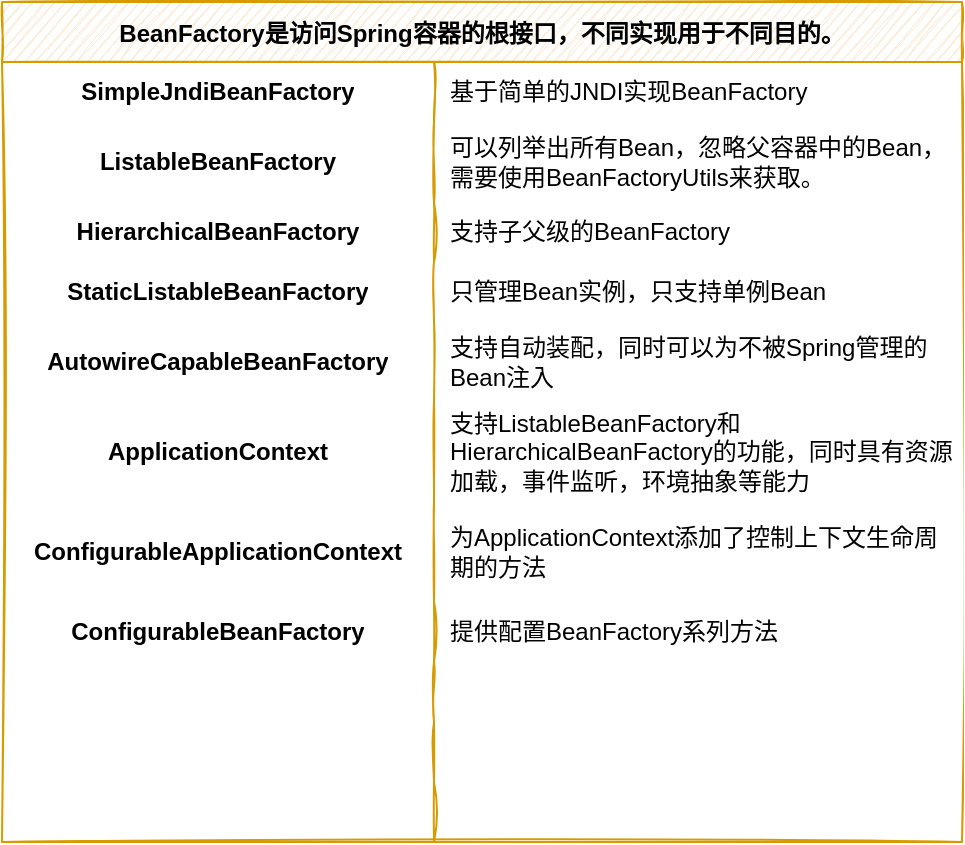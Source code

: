 <mxfile version="20.3.0" type="device"><diagram id="BPN8Oy1SWn02bnTermNS" name="第 1 页"><mxGraphModel dx="558" dy="996" grid="1" gridSize="10" guides="1" tooltips="1" connect="1" arrows="1" fold="1" page="0" pageScale="1" pageWidth="1920" pageHeight="1200" background="none" math="0" shadow="0"><root><mxCell id="0"/><mxCell id="1" parent="0"/><mxCell id="W4uXhPRcQ5qTGRU44rSs-2" value="BeanFactory是访问Spring容器的根接口，不同实现用于不同目的。" style="shape=table;startSize=30;container=1;collapsible=0;childLayout=tableLayout;fixedRows=1;rowLines=0;fontStyle=1;labelBackgroundColor=none;labelBorderColor=none;sketch=1;fillColor=#ffe6cc;strokeColor=#d79b00;" parent="1" vertex="1"><mxGeometry x="700" y="-160" width="480" height="420" as="geometry"/></mxCell><mxCell id="W4uXhPRcQ5qTGRU44rSs-3" value="" style="shape=tableRow;horizontal=0;startSize=0;swimlaneHead=0;swimlaneBody=0;top=0;left=0;bottom=0;right=0;collapsible=0;dropTarget=0;fillColor=none;points=[[0,0.5],[1,0.5]];portConstraint=eastwest;labelBackgroundColor=none;labelBorderColor=none;sketch=1;" parent="W4uXhPRcQ5qTGRU44rSs-2" vertex="1"><mxGeometry y="30" width="480" height="30" as="geometry"/></mxCell><mxCell id="W4uXhPRcQ5qTGRU44rSs-4" value="SimpleJndiBeanFactory" style="shape=partialRectangle;html=1;whiteSpace=wrap;connectable=0;fillColor=none;top=0;left=0;bottom=0;right=0;overflow=hidden;pointerEvents=1;labelBackgroundColor=none;labelBorderColor=none;sketch=1;fontStyle=1" parent="W4uXhPRcQ5qTGRU44rSs-3" vertex="1"><mxGeometry width="216" height="30" as="geometry"><mxRectangle width="216" height="30" as="alternateBounds"/></mxGeometry></mxCell><mxCell id="W4uXhPRcQ5qTGRU44rSs-5" value="基于简单的JNDI实现BeanFactory" style="shape=partialRectangle;html=1;whiteSpace=wrap;connectable=0;fillColor=none;top=0;left=0;bottom=0;right=0;align=left;spacingLeft=6;overflow=hidden;labelBackgroundColor=none;labelBorderColor=none;sketch=1;" parent="W4uXhPRcQ5qTGRU44rSs-3" vertex="1"><mxGeometry x="216" width="264" height="30" as="geometry"><mxRectangle width="264" height="30" as="alternateBounds"/></mxGeometry></mxCell><mxCell id="W4uXhPRcQ5qTGRU44rSs-6" value="" style="shape=tableRow;horizontal=0;startSize=0;swimlaneHead=0;swimlaneBody=0;top=0;left=0;bottom=0;right=0;collapsible=0;dropTarget=0;fillColor=none;points=[[0,0.5],[1,0.5]];portConstraint=eastwest;labelBackgroundColor=none;labelBorderColor=none;sketch=1;" parent="W4uXhPRcQ5qTGRU44rSs-2" vertex="1"><mxGeometry y="60" width="480" height="40" as="geometry"/></mxCell><mxCell id="W4uXhPRcQ5qTGRU44rSs-7" value="ListableBeanFactory" style="shape=partialRectangle;html=1;whiteSpace=wrap;connectable=0;fillColor=none;top=0;left=0;bottom=0;right=0;overflow=hidden;labelBackgroundColor=none;labelBorderColor=none;sketch=1;fontStyle=1" parent="W4uXhPRcQ5qTGRU44rSs-6" vertex="1"><mxGeometry width="216" height="40" as="geometry"><mxRectangle width="216" height="40" as="alternateBounds"/></mxGeometry></mxCell><mxCell id="W4uXhPRcQ5qTGRU44rSs-8" value="可以列举出所有Bean，忽略父容器中的Bean，需要使用BeanFactoryUtils来获取。" style="shape=partialRectangle;html=1;whiteSpace=wrap;connectable=0;fillColor=none;top=0;left=0;bottom=0;right=0;align=left;spacingLeft=6;overflow=hidden;labelBackgroundColor=none;labelBorderColor=none;sketch=1;" parent="W4uXhPRcQ5qTGRU44rSs-6" vertex="1"><mxGeometry x="216" width="264" height="40" as="geometry"><mxRectangle width="264" height="40" as="alternateBounds"/></mxGeometry></mxCell><mxCell id="W4uXhPRcQ5qTGRU44rSs-9" value="" style="shape=tableRow;horizontal=0;startSize=0;swimlaneHead=0;swimlaneBody=0;top=0;left=0;bottom=0;right=0;collapsible=0;dropTarget=0;fillColor=none;points=[[0,0.5],[1,0.5]];portConstraint=eastwest;labelBackgroundColor=none;labelBorderColor=none;sketch=1;" parent="W4uXhPRcQ5qTGRU44rSs-2" vertex="1"><mxGeometry y="100" width="480" height="30" as="geometry"/></mxCell><mxCell id="W4uXhPRcQ5qTGRU44rSs-10" value="HierarchicalBeanFactory" style="shape=partialRectangle;html=1;whiteSpace=wrap;connectable=0;fillColor=none;top=0;left=0;bottom=0;right=0;overflow=hidden;labelBackgroundColor=none;labelBorderColor=none;sketch=1;fontStyle=1" parent="W4uXhPRcQ5qTGRU44rSs-9" vertex="1"><mxGeometry width="216" height="30" as="geometry"><mxRectangle width="216" height="30" as="alternateBounds"/></mxGeometry></mxCell><mxCell id="W4uXhPRcQ5qTGRU44rSs-11" value="支持子父级的BeanFactory" style="shape=partialRectangle;html=1;whiteSpace=wrap;connectable=0;fillColor=none;top=0;left=0;bottom=0;right=0;align=left;spacingLeft=6;overflow=hidden;labelBackgroundColor=none;labelBorderColor=none;sketch=1;" parent="W4uXhPRcQ5qTGRU44rSs-9" vertex="1"><mxGeometry x="216" width="264" height="30" as="geometry"><mxRectangle width="264" height="30" as="alternateBounds"/></mxGeometry></mxCell><mxCell id="W4uXhPRcQ5qTGRU44rSs-33" style="shape=tableRow;horizontal=0;startSize=0;swimlaneHead=0;swimlaneBody=0;top=0;left=0;bottom=0;right=0;collapsible=0;dropTarget=0;fillColor=none;points=[[0,0.5],[1,0.5]];portConstraint=eastwest;labelBackgroundColor=none;labelBorderColor=none;sketch=1;" parent="W4uXhPRcQ5qTGRU44rSs-2" vertex="1"><mxGeometry y="130" width="480" height="30" as="geometry"/></mxCell><mxCell id="W4uXhPRcQ5qTGRU44rSs-34" value="StaticListableBeanFactory" style="shape=partialRectangle;html=1;whiteSpace=wrap;connectable=0;fillColor=none;top=0;left=0;bottom=0;right=0;overflow=hidden;labelBackgroundColor=none;labelBorderColor=none;sketch=1;fontStyle=1" parent="W4uXhPRcQ5qTGRU44rSs-33" vertex="1"><mxGeometry width="216" height="30" as="geometry"><mxRectangle width="216" height="30" as="alternateBounds"/></mxGeometry></mxCell><mxCell id="W4uXhPRcQ5qTGRU44rSs-35" value="只管理Bean实例，只支持单例Bean" style="shape=partialRectangle;html=1;whiteSpace=wrap;connectable=0;fillColor=none;top=0;left=0;bottom=0;right=0;align=left;spacingLeft=6;overflow=hidden;labelBackgroundColor=none;labelBorderColor=none;sketch=1;" parent="W4uXhPRcQ5qTGRU44rSs-33" vertex="1"><mxGeometry x="216" width="264" height="30" as="geometry"><mxRectangle width="264" height="30" as="alternateBounds"/></mxGeometry></mxCell><mxCell id="W4uXhPRcQ5qTGRU44rSs-30" style="shape=tableRow;horizontal=0;startSize=0;swimlaneHead=0;swimlaneBody=0;top=0;left=0;bottom=0;right=0;collapsible=0;dropTarget=0;fillColor=none;points=[[0,0.5],[1,0.5]];portConstraint=eastwest;labelBackgroundColor=none;labelBorderColor=none;sketch=1;" parent="W4uXhPRcQ5qTGRU44rSs-2" vertex="1"><mxGeometry y="160" width="480" height="40" as="geometry"/></mxCell><mxCell id="W4uXhPRcQ5qTGRU44rSs-31" value="AutowireCapableBeanFactory" style="shape=partialRectangle;html=1;whiteSpace=wrap;connectable=0;fillColor=none;top=0;left=0;bottom=0;right=0;overflow=hidden;labelBackgroundColor=none;labelBorderColor=none;sketch=1;fontStyle=1" parent="W4uXhPRcQ5qTGRU44rSs-30" vertex="1"><mxGeometry width="216" height="40" as="geometry"><mxRectangle width="216" height="40" as="alternateBounds"/></mxGeometry></mxCell><mxCell id="W4uXhPRcQ5qTGRU44rSs-32" value="支持自动装配，同时可以为不被Spring管理的Bean注入" style="shape=partialRectangle;html=1;whiteSpace=wrap;connectable=0;fillColor=none;top=0;left=0;bottom=0;right=0;align=left;spacingLeft=6;overflow=hidden;labelBackgroundColor=none;labelBorderColor=none;sketch=1;" parent="W4uXhPRcQ5qTGRU44rSs-30" vertex="1"><mxGeometry x="216" width="264" height="40" as="geometry"><mxRectangle width="264" height="40" as="alternateBounds"/></mxGeometry></mxCell><mxCell id="W4uXhPRcQ5qTGRU44rSs-27" style="shape=tableRow;horizontal=0;startSize=0;swimlaneHead=0;swimlaneBody=0;top=0;left=0;bottom=0;right=0;collapsible=0;dropTarget=0;fillColor=none;points=[[0,0.5],[1,0.5]];portConstraint=eastwest;labelBackgroundColor=none;labelBorderColor=none;sketch=1;" parent="W4uXhPRcQ5qTGRU44rSs-2" vertex="1"><mxGeometry y="200" width="480" height="50" as="geometry"/></mxCell><mxCell id="W4uXhPRcQ5qTGRU44rSs-28" value="ApplicationContext" style="shape=partialRectangle;html=1;whiteSpace=wrap;connectable=0;fillColor=none;top=0;left=0;bottom=0;right=0;overflow=hidden;labelBackgroundColor=none;labelBorderColor=none;sketch=1;fontStyle=1" parent="W4uXhPRcQ5qTGRU44rSs-27" vertex="1"><mxGeometry width="216" height="50" as="geometry"><mxRectangle width="216" height="50" as="alternateBounds"/></mxGeometry></mxCell><mxCell id="W4uXhPRcQ5qTGRU44rSs-29" value="支持ListableBeanFactory和HierarchicalBeanFactory的功能，同时具有资源加载，事件监听，环境抽象等能力" style="shape=partialRectangle;html=1;whiteSpace=wrap;connectable=0;fillColor=none;top=0;left=0;bottom=0;right=0;align=left;spacingLeft=6;overflow=hidden;labelBackgroundColor=none;labelBorderColor=none;sketch=1;shadow=0;" parent="W4uXhPRcQ5qTGRU44rSs-27" vertex="1"><mxGeometry x="216" width="264" height="50" as="geometry"><mxRectangle width="264" height="50" as="alternateBounds"/></mxGeometry></mxCell><mxCell id="W4uXhPRcQ5qTGRU44rSs-24" style="shape=tableRow;horizontal=0;startSize=0;swimlaneHead=0;swimlaneBody=0;top=0;left=0;bottom=0;right=0;collapsible=0;dropTarget=0;fillColor=none;points=[[0,0.5],[1,0.5]];portConstraint=eastwest;labelBackgroundColor=none;labelBorderColor=none;sketch=1;" parent="W4uXhPRcQ5qTGRU44rSs-2" vertex="1"><mxGeometry y="250" width="480" height="50" as="geometry"/></mxCell><mxCell id="W4uXhPRcQ5qTGRU44rSs-25" value="ConfigurableApplicationContext" style="shape=partialRectangle;html=1;whiteSpace=wrap;connectable=0;fillColor=none;top=0;left=0;bottom=0;right=0;overflow=hidden;labelBackgroundColor=none;labelBorderColor=none;sketch=1;fontStyle=1" parent="W4uXhPRcQ5qTGRU44rSs-24" vertex="1"><mxGeometry width="216" height="50" as="geometry"><mxRectangle width="216" height="50" as="alternateBounds"/></mxGeometry></mxCell><mxCell id="W4uXhPRcQ5qTGRU44rSs-26" value="为ApplicationContext添加了控制上下文生命周期的方法" style="shape=partialRectangle;html=1;whiteSpace=wrap;connectable=0;fillColor=none;top=0;left=0;bottom=0;right=0;align=left;spacingLeft=6;overflow=hidden;labelBackgroundColor=none;labelBorderColor=none;sketch=1;" parent="W4uXhPRcQ5qTGRU44rSs-24" vertex="1"><mxGeometry x="216" width="264" height="50" as="geometry"><mxRectangle width="264" height="50" as="alternateBounds"/></mxGeometry></mxCell><mxCell id="W4uXhPRcQ5qTGRU44rSs-36" style="shape=tableRow;horizontal=0;startSize=0;swimlaneHead=0;swimlaneBody=0;top=0;left=0;bottom=0;right=0;collapsible=0;dropTarget=0;fillColor=none;points=[[0,0.5],[1,0.5]];portConstraint=eastwest;labelBackgroundColor=none;labelBorderColor=none;sketch=1;" parent="W4uXhPRcQ5qTGRU44rSs-2" vertex="1"><mxGeometry y="300" width="480" height="30" as="geometry"/></mxCell><mxCell id="W4uXhPRcQ5qTGRU44rSs-37" value="ConfigurableBeanFactory" style="shape=partialRectangle;html=1;whiteSpace=wrap;connectable=0;fillColor=none;top=0;left=0;bottom=0;right=0;overflow=hidden;labelBackgroundColor=none;labelBorderColor=none;sketch=1;fontStyle=1" parent="W4uXhPRcQ5qTGRU44rSs-36" vertex="1"><mxGeometry width="216" height="30" as="geometry"><mxRectangle width="216" height="30" as="alternateBounds"/></mxGeometry></mxCell><mxCell id="W4uXhPRcQ5qTGRU44rSs-38" value="提供配置BeanFactory系列方法" style="shape=partialRectangle;html=1;whiteSpace=wrap;connectable=0;fillColor=none;top=0;left=0;bottom=0;right=0;align=left;spacingLeft=6;overflow=hidden;labelBackgroundColor=none;labelBorderColor=none;sketch=1;" parent="W4uXhPRcQ5qTGRU44rSs-36" vertex="1"><mxGeometry x="216" width="264" height="30" as="geometry"><mxRectangle width="264" height="30" as="alternateBounds"/></mxGeometry></mxCell><mxCell id="W4uXhPRcQ5qTGRU44rSs-18" style="shape=tableRow;horizontal=0;startSize=0;swimlaneHead=0;swimlaneBody=0;top=0;left=0;bottom=0;right=0;collapsible=0;dropTarget=0;fillColor=none;points=[[0,0.5],[1,0.5]];portConstraint=eastwest;labelBackgroundColor=none;labelBorderColor=none;sketch=1;" parent="W4uXhPRcQ5qTGRU44rSs-2" vertex="1"><mxGeometry y="330" width="480" height="30" as="geometry"/></mxCell><mxCell id="W4uXhPRcQ5qTGRU44rSs-19" style="shape=partialRectangle;html=1;whiteSpace=wrap;connectable=0;fillColor=none;top=0;left=0;bottom=0;right=0;overflow=hidden;labelBackgroundColor=none;labelBorderColor=none;sketch=1;" parent="W4uXhPRcQ5qTGRU44rSs-18" vertex="1"><mxGeometry width="216" height="30" as="geometry"><mxRectangle width="216" height="30" as="alternateBounds"/></mxGeometry></mxCell><mxCell id="W4uXhPRcQ5qTGRU44rSs-20" style="shape=partialRectangle;html=1;whiteSpace=wrap;connectable=0;fillColor=none;top=0;left=0;bottom=0;right=0;align=left;spacingLeft=6;overflow=hidden;labelBackgroundColor=none;labelBorderColor=none;sketch=1;" parent="W4uXhPRcQ5qTGRU44rSs-18" vertex="1"><mxGeometry x="216" width="264" height="30" as="geometry"><mxRectangle width="264" height="30" as="alternateBounds"/></mxGeometry></mxCell><mxCell id="W4uXhPRcQ5qTGRU44rSs-15" style="shape=tableRow;horizontal=0;startSize=0;swimlaneHead=0;swimlaneBody=0;top=0;left=0;bottom=0;right=0;collapsible=0;dropTarget=0;fillColor=none;points=[[0,0.5],[1,0.5]];portConstraint=eastwest;labelBackgroundColor=none;labelBorderColor=none;sketch=1;" parent="W4uXhPRcQ5qTGRU44rSs-2" vertex="1"><mxGeometry y="360" width="480" height="30" as="geometry"/></mxCell><mxCell id="W4uXhPRcQ5qTGRU44rSs-16" style="shape=partialRectangle;html=1;whiteSpace=wrap;connectable=0;fillColor=none;top=0;left=0;bottom=0;right=0;overflow=hidden;labelBackgroundColor=none;labelBorderColor=none;sketch=1;" parent="W4uXhPRcQ5qTGRU44rSs-15" vertex="1"><mxGeometry width="216" height="30" as="geometry"><mxRectangle width="216" height="30" as="alternateBounds"/></mxGeometry></mxCell><mxCell id="W4uXhPRcQ5qTGRU44rSs-17" style="shape=partialRectangle;html=1;whiteSpace=wrap;connectable=0;fillColor=none;top=0;left=0;bottom=0;right=0;align=left;spacingLeft=6;overflow=hidden;labelBackgroundColor=none;labelBorderColor=none;sketch=1;" parent="W4uXhPRcQ5qTGRU44rSs-15" vertex="1"><mxGeometry x="216" width="264" height="30" as="geometry"><mxRectangle width="264" height="30" as="alternateBounds"/></mxGeometry></mxCell><mxCell id="W4uXhPRcQ5qTGRU44rSs-12" style="shape=tableRow;horizontal=0;startSize=0;swimlaneHead=0;swimlaneBody=0;top=0;left=0;bottom=0;right=0;collapsible=0;dropTarget=0;fillColor=none;points=[[0,0.5],[1,0.5]];portConstraint=eastwest;labelBackgroundColor=none;labelBorderColor=none;sketch=1;" parent="W4uXhPRcQ5qTGRU44rSs-2" vertex="1"><mxGeometry y="390" width="480" height="30" as="geometry"/></mxCell><mxCell id="W4uXhPRcQ5qTGRU44rSs-13" style="shape=partialRectangle;html=1;whiteSpace=wrap;connectable=0;fillColor=none;top=0;left=0;bottom=0;right=0;overflow=hidden;labelBackgroundColor=none;labelBorderColor=none;sketch=1;" parent="W4uXhPRcQ5qTGRU44rSs-12" vertex="1"><mxGeometry width="216" height="30" as="geometry"><mxRectangle width="216" height="30" as="alternateBounds"/></mxGeometry></mxCell><mxCell id="W4uXhPRcQ5qTGRU44rSs-14" style="shape=partialRectangle;html=1;whiteSpace=wrap;connectable=0;fillColor=none;top=0;left=0;bottom=0;right=0;align=left;spacingLeft=6;overflow=hidden;labelBackgroundColor=none;labelBorderColor=none;sketch=1;" parent="W4uXhPRcQ5qTGRU44rSs-12" vertex="1"><mxGeometry x="216" width="264" height="30" as="geometry"><mxRectangle width="264" height="30" as="alternateBounds"/></mxGeometry></mxCell></root></mxGraphModel></diagram></mxfile>